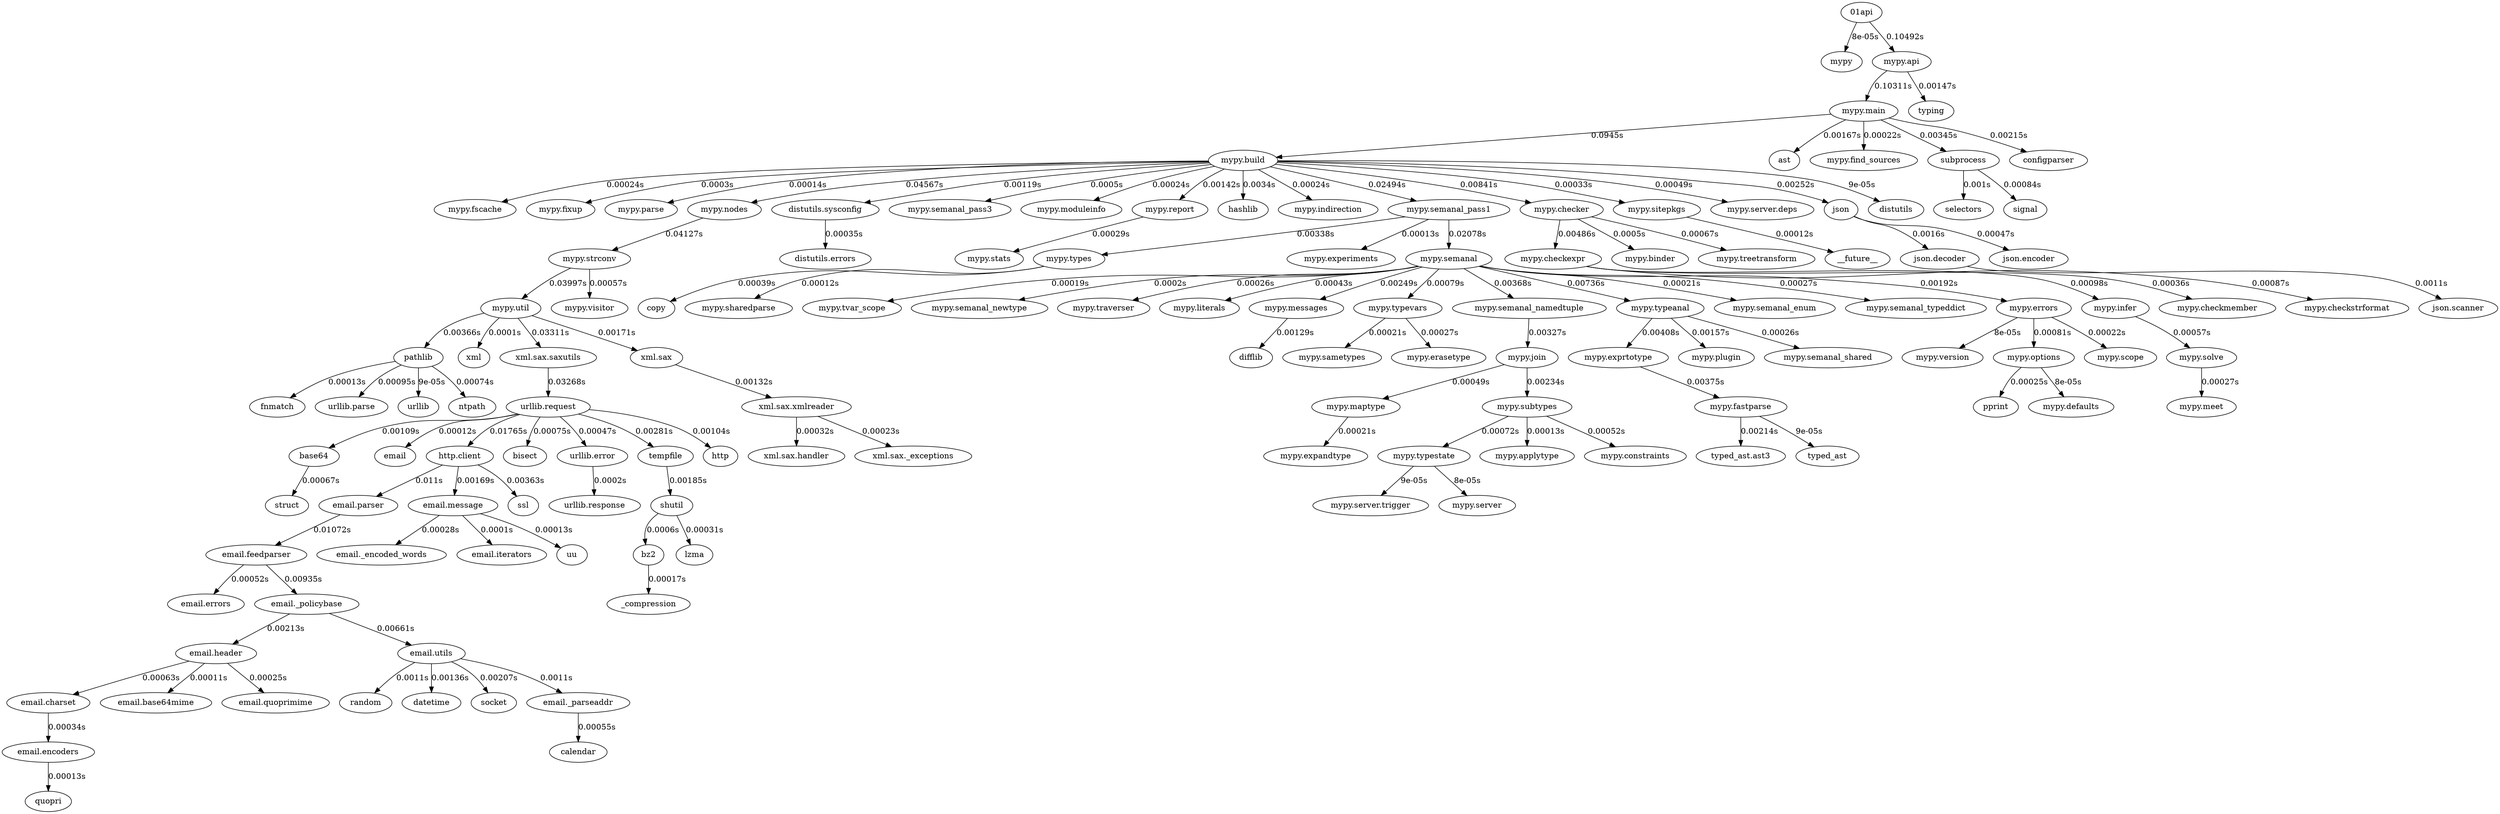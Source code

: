 digraph g {
    g0 [label="01api"]
    g1 [label="mypy"]
    g2 [label="mypy.api"]
    g3 [label="mypy.main"]
    g4 [label="typing"]
    g5 [label="mypy.build"]
    g6 [label="ast"]
    g7 [label="mypy.find_sources"]
    g8 [label="subprocess"]
    g9 [label="configparser"]
    g10 [label="selectors"]
    g11 [label="signal"]
    g12 [label="mypy.fscache"]
    g13 [label="mypy.fixup"]
    g14 [label="mypy.parse"]
    g15 [label="mypy.nodes"]
    g16 [label="distutils.sysconfig"]
    g17 [label="mypy.semanal_pass3"]
    g18 [label="mypy.moduleinfo"]
    g19 [label="mypy.report"]
    g20 [label="hashlib"]
    g21 [label="mypy.indirection"]
    g22 [label="mypy.semanal_pass1"]
    g23 [label="mypy.checker"]
    g24 [label="mypy.sitepkgs"]
    g25 [label="mypy.server.deps"]
    g26 [label="json"]
    g27 [label="distutils"]
    g28 [label="distutils.errors"]
    g29 [label="json.decoder"]
    g30 [label="json.scanner"]
    g31 [label="json.encoder"]
    g32 [label="__future__"]
    g33 [label="pathlib"]
    g34 [label="fnmatch"]
    g35 [label="urllib.parse"]
    g36 [label="urllib"]
    g37 [label="ntpath"]
    g38 [label="mypy.util"]
    g39 [label="xml"]
    g40 [label="xml.sax.saxutils"]
    g41 [label="xml.sax"]
    g42 [label="xml.sax.xmlreader"]
    g43 [label="xml.sax.handler"]
    g44 [label="xml.sax._exceptions"]
    g45 [label="base64"]
    g46 [label="struct"]
    g47 [label="urllib.request"]
    g48 [label="email"]
    g49 [label="http.client"]
    g50 [label="bisect"]
    g51 [label="urllib.error"]
    g52 [label="tempfile"]
    g53 [label="http"]
    g54 [label="email.feedparser"]
    g55 [label="email.errors"]
    g56 [label="email._policybase"]
    g57 [label="email.header"]
    g58 [label="email.charset"]
    g59 [label="email.base64mime"]
    g60 [label="email.quoprimime"]
    g61 [label="email.encoders"]
    g62 [label="quopri"]
    g63 [label="email.utils"]
    g64 [label="random"]
    g65 [label="datetime"]
    g66 [label="socket"]
    g67 [label="email._parseaddr"]
    g68 [label="calendar"]
    g69 [label="email.parser"]
    g70 [label="email.message"]
    g71 [label="ssl"]
    g72 [label="email._encoded_words"]
    g73 [label="email.iterators"]
    g74 [label="uu"]
    g75 [label="bz2"]
    g76 [label="_compression"]
    g77 [label="shutil"]
    g78 [label="lzma"]
    g79 [label="urllib.response"]
    g80 [label="mypy.strconv"]
    g81 [label="mypy.visitor"]
    g82 [label="mypy.types"]
    g83 [label="mypy.experiments"]
    g84 [label="mypy.semanal"]
    g85 [label="copy"]
    g86 [label="mypy.sharedparse"]
    g87 [label="mypy.tvar_scope"]
    g88 [label="mypy.semanal_newtype"]
    g89 [label="mypy.traverser"]
    g90 [label="mypy.literals"]
    g91 [label="mypy.messages"]
    g92 [label="mypy.typevars"]
    g93 [label="mypy.semanal_namedtuple"]
    g94 [label="mypy.typeanal"]
    g95 [label="mypy.semanal_enum"]
    g96 [label="mypy.semanal_typeddict"]
    g97 [label="mypy.errors"]
    g98 [label="mypy.sametypes"]
    g99 [label="mypy.erasetype"]
    g100 [label="mypy.version"]
    g101 [label="mypy.options"]
    g102 [label="mypy.scope"]
    g103 [label="pprint"]
    g104 [label="mypy.defaults"]
    g105 [label="difflib"]
    g106 [label="mypy.fastparse"]
    g107 [label="typed_ast.ast3"]
    g108 [label="typed_ast"]
    g109 [label="mypy.exprtotype"]
    g110 [label="mypy.plugin"]
    g111 [label="mypy.semanal_shared"]
    g112 [label="mypy.maptype"]
    g113 [label="mypy.expandtype"]
    g114 [label="mypy.join"]
    g115 [label="mypy.subtypes"]
    g116 [label="mypy.typestate"]
    g117 [label="mypy.applytype"]
    g118 [label="mypy.constraints"]
    g119 [label="mypy.server.trigger"]
    g120 [label="mypy.server"]
    g121 [label="mypy.solve"]
    g122 [label="mypy.meet"]
    g123 [label="mypy.infer"]
    g124 [label="mypy.checkexpr"]
    g125 [label="mypy.checkmember"]
    g126 [label="mypy.checkstrformat"]
    g127 [label="mypy.binder"]
    g128 [label="mypy.treetransform"]
    g129 [label="mypy.stats"]
    g0 -> g1 [label="8e-05s"]
    g0 -> g2 [label="0.10492s"]
    g2 -> g3 [label="0.10311s"]
    g2 -> g4 [label="0.00147s"]
    g3 -> g5 [label="0.0945s"]
    g3 -> g6 [label="0.00167s"]
    g3 -> g7 [label="0.00022s"]
    g3 -> g8 [label="0.00345s"]
    g3 -> g9 [label="0.00215s"]
    g8 -> g10 [label="0.001s"]
    g8 -> g11 [label="0.00084s"]
    g5 -> g12 [label="0.00024s"]
    g5 -> g13 [label="0.0003s"]
    g5 -> g14 [label="0.00014s"]
    g5 -> g15 [label="0.04567s"]
    g5 -> g16 [label="0.00119s"]
    g5 -> g17 [label="0.0005s"]
    g5 -> g18 [label="0.00024s"]
    g5 -> g19 [label="0.00142s"]
    g5 -> g20 [label="0.0034s"]
    g5 -> g21 [label="0.00024s"]
    g5 -> g22 [label="0.02494s"]
    g5 -> g23 [label="0.00841s"]
    g5 -> g24 [label="0.00033s"]
    g5 -> g25 [label="0.00049s"]
    g5 -> g26 [label="0.00252s"]
    g5 -> g27 [label="9e-05s"]
    g16 -> g28 [label="0.00035s"]
    g29 -> g30 [label="0.0011s"]
    g26 -> g31 [label="0.00047s"]
    g26 -> g29 [label="0.0016s"]
    g24 -> g32 [label="0.00012s"]
    g33 -> g34 [label="0.00013s"]
    g33 -> g35 [label="0.00095s"]
    g33 -> g36 [label="9e-05s"]
    g33 -> g37 [label="0.00074s"]
    g38 -> g39 [label="0.0001s"]
    g38 -> g33 [label="0.00366s"]
    g38 -> g40 [label="0.03311s"]
    g38 -> g41 [label="0.00171s"]
    g42 -> g43 [label="0.00032s"]
    g42 -> g44 [label="0.00023s"]
    g41 -> g42 [label="0.00132s"]
    g45 -> g46 [label="0.00067s"]
    g47 -> g45 [label="0.00109s"]
    g47 -> g48 [label="0.00012s"]
    g47 -> g49 [label="0.01765s"]
    g47 -> g50 [label="0.00075s"]
    g47 -> g51 [label="0.00047s"]
    g47 -> g52 [label="0.00281s"]
    g47 -> g53 [label="0.00104s"]
    g54 -> g55 [label="0.00052s"]
    g54 -> g56 [label="0.00935s"]
    g57 -> g58 [label="0.00063s"]
    g57 -> g59 [label="0.00011s"]
    g57 -> g60 [label="0.00025s"]
    g61 -> g62 [label="0.00013s"]
    g58 -> g61 [label="0.00034s"]
    g56 -> g63 [label="0.00661s"]
    g56 -> g57 [label="0.00213s"]
    g63 -> g64 [label="0.0011s"]
    g63 -> g65 [label="0.00136s"]
    g63 -> g66 [label="0.00207s"]
    g63 -> g67 [label="0.0011s"]
    g67 -> g68 [label="0.00055s"]
    g69 -> g54 [label="0.01072s"]
    g49 -> g69 [label="0.011s"]
    g49 -> g70 [label="0.00169s"]
    g49 -> g71 [label="0.00363s"]
    g70 -> g72 [label="0.00028s"]
    g70 -> g73 [label="0.0001s"]
    g70 -> g74 [label="0.00013s"]
    g75 -> g76 [label="0.00017s"]
    g77 -> g78 [label="0.00031s"]
    g77 -> g75 [label="0.0006s"]
    g52 -> g77 [label="0.00185s"]
    g51 -> g79 [label="0.0002s"]
    g40 -> g47 [label="0.03268s"]
    g80 -> g38 [label="0.03997s"]
    g80 -> g81 [label="0.00057s"]
    g15 -> g80 [label="0.04127s"]
    g22 -> g82 [label="0.00338s"]
    g22 -> g83 [label="0.00013s"]
    g22 -> g84 [label="0.02078s"]
    g82 -> g85 [label="0.00039s"]
    g82 -> g86 [label="0.00012s"]
    g84 -> g87 [label="0.00019s"]
    g84 -> g88 [label="0.0002s"]
    g84 -> g89 [label="0.00026s"]
    g84 -> g90 [label="0.00043s"]
    g84 -> g91 [label="0.00249s"]
    g84 -> g92 [label="0.00079s"]
    g84 -> g93 [label="0.00368s"]
    g84 -> g94 [label="0.00736s"]
    g84 -> g95 [label="0.00021s"]
    g84 -> g96 [label="0.00027s"]
    g84 -> g97 [label="0.00192s"]
    g92 -> g98 [label="0.00021s"]
    g92 -> g99 [label="0.00027s"]
    g97 -> g100 [label="8e-05s"]
    g97 -> g101 [label="0.00081s"]
    g97 -> g102 [label="0.00022s"]
    g101 -> g103 [label="0.00025s"]
    g101 -> g104 [label="8e-05s"]
    g91 -> g105 [label="0.00129s"]
    g106 -> g107 [label="0.00214s"]
    g106 -> g108 [label="9e-05s"]
    g109 -> g106 [label="0.00375s"]
    g94 -> g110 [label="0.00157s"]
    g94 -> g111 [label="0.00026s"]
    g94 -> g109 [label="0.00408s"]
    g112 -> g113 [label="0.00021s"]
    g114 -> g115 [label="0.00234s"]
    g114 -> g112 [label="0.00049s"]
    g115 -> g116 [label="0.00072s"]
    g115 -> g117 [label="0.00013s"]
    g115 -> g118 [label="0.00052s"]
    g116 -> g119 [label="9e-05s"]
    g116 -> g120 [label="8e-05s"]
    g93 -> g114 [label="0.00327s"]
    g121 -> g122 [label="0.00027s"]
    g123 -> g121 [label="0.00057s"]
    g124 -> g123 [label="0.00098s"]
    g124 -> g125 [label="0.00036s"]
    g124 -> g126 [label="0.00087s"]
    g23 -> g127 [label="0.0005s"]
    g23 -> g128 [label="0.00067s"]
    g23 -> g124 [label="0.00486s"]
    g19 -> g129 [label="0.00029s"]
}
// load $HOME/venv/web/lib/python3.7/site-packages/mypy/api.py ... 0.10491609573364258s
// load $HOME/venv/web/lib/python3.7/site-packages/mypy/main.py ... 0.10310697555541992s
// load $HOME/venv/web/lib/python3.7/site-packages/mypy/build.py ... 0.09450316429138184s
// load $HOME/venv/web/lib/python3.7/site-packages/mypy/nodes.py ... 0.04566597938537598s
// load $HOME/venv/web/lib/python3.7/site-packages/mypy/strconv.py ... 0.04126787185668945s
// load $HOME/venv/web/lib/python3.7/site-packages/mypy/util.py ... 0.03997397422790527s
// load /opt/local/Library/Frameworks/Python.framework/Versions/3.7/lib/python3.7/xml/sax/saxutils.py ... 0.03310704231262207s
// load /opt/local/Library/Frameworks/Python.framework/Versions/3.7/lib/python3.7/urllib/request.py ... 0.03267502784729004s
// load $HOME/venv/web/lib/python3.7/site-packages/mypy/semanal_pass1.py ... 0.024935007095336914s
// load $HOME/venv/web/lib/python3.7/site-packages/mypy/semanal.py ... 0.020775794982910156s
// load /opt/local/Library/Frameworks/Python.framework/Versions/3.7/lib/python3.7/http/client.py ... 0.017647981643676758s
// load /opt/local/Library/Frameworks/Python.framework/Versions/3.7/lib/python3.7/email/parser.py ... 0.010995149612426758s
// load /opt/local/Library/Frameworks/Python.framework/Versions/3.7/lib/python3.7/email/feedparser.py ... 0.010716915130615234s
// load /opt/local/Library/Frameworks/Python.framework/Versions/3.7/lib/python3.7/email/_policybase.py ... 0.00934910774230957s
// load $HOME/venv/web/lib/python3.7/site-packages/mypy/checker.py ... 0.008409976959228516s
// load $HOME/venv/web/lib/python3.7/site-packages/mypy/typeanal.py ... 0.007359981536865234s
// load /opt/local/Library/Frameworks/Python.framework/Versions/3.7/lib/python3.7/email/utils.py ... 0.0066051483154296875s
// load $HOME/venv/web/lib/python3.7/site-packages/mypy/checkexpr.py ... 0.0048639774322509766s
// load $HOME/venv/web/lib/python3.7/site-packages/mypy/exprtotype.py ... 0.004076957702636719s
// load $HOME/venv/web/lib/python3.7/site-packages/mypy/fastparse.py ... 0.003751993179321289s
// load $HOME/venv/web/lib/python3.7/site-packages/mypy/semanal_namedtuple.py ... 0.0036840438842773438s
// load /opt/local/Library/Frameworks/Python.framework/Versions/3.7/lib/python3.7/pathlib.py ... 0.0036640167236328125s
// load /opt/local/Library/Frameworks/Python.framework/Versions/3.7/lib/python3.7/ssl.py ... 0.0036270618438720703s
// load /opt/local/Library/Frameworks/Python.framework/Versions/3.7/lib/python3.7/subprocess.py ... 0.003454923629760742s
// load /opt/local/Library/Frameworks/Python.framework/Versions/3.7/lib/python3.7/hashlib.py ... 0.003400087356567383s
// load $HOME/venv/web/lib/python3.7/site-packages/mypy/types.py ... 0.003379344940185547s
// load $HOME/venv/web/lib/python3.7/site-packages/mypy/join.py ... 0.0032651424407958984s
// load /opt/local/Library/Frameworks/Python.framework/Versions/3.7/lib/python3.7/tempfile.py ... 0.002810239791870117s
// load /opt/local/Library/Frameworks/Python.framework/Versions/3.7/lib/python3.7/json/__init__.py ... 0.0025169849395751953s
// load $HOME/venv/web/lib/python3.7/site-packages/mypy/messages.py ... 0.0024869441986083984s
// load $HOME/venv/web/lib/python3.7/site-packages/mypy/subtypes.py ... 0.002341032028198242s
// load /opt/local/Library/Frameworks/Python.framework/Versions/3.7/lib/python3.7/configparser.py ... 0.0021538734436035156s
// load $HOME/venv/web/lib/python3.7/site-packages/typed_ast/ast3.py ... 0.0021440982818603516s
// load /opt/local/Library/Frameworks/Python.framework/Versions/3.7/lib/python3.7/email/header.py ... 0.0021262168884277344s
// load /opt/local/Library/Frameworks/Python.framework/Versions/3.7/lib/python3.7/socket.py ... 0.0020742416381835938s
// load $HOME/venv/web/lib/python3.7/site-packages/mypy/errors.py ... 0.0019218921661376953s
// load /opt/local/Library/Frameworks/Python.framework/Versions/3.7/lib/python3.7/shutil.py ... 0.001850128173828125s
// load /opt/local/Library/Frameworks/Python.framework/Versions/3.7/lib/python3.7/xml/sax/__init__.py ... 0.0017061233520507812s
// load /opt/local/Library/Frameworks/Python.framework/Versions/3.7/lib/python3.7/email/message.py ... 0.0016908645629882812s
// load /opt/local/Library/Frameworks/Python.framework/Versions/3.7/lib/python3.7/ast.py ... 0.0016722679138183594s
// load /opt/local/Library/Frameworks/Python.framework/Versions/3.7/lib/python3.7/json/decoder.py ... 0.0015969276428222656s
// load $HOME/venv/web/lib/python3.7/site-packages/mypy/plugin.py ... 0.0015659332275390625s
// load /opt/local/Library/Frameworks/Python.framework/Versions/3.7/lib/python3.7/typing.py ... 0.001470327377319336s
// load $HOME/venv/web/lib/python3.7/site-packages/mypy/report.py ... 0.0014162063598632812s
// load /opt/local/Library/Frameworks/Python.framework/Versions/3.7/lib/python3.7/datetime.py ... 0.001363992691040039s
// load /opt/local/Library/Frameworks/Python.framework/Versions/3.7/lib/python3.7/xml/sax/xmlreader.py ... 0.001318216323852539s
// load /opt/local/Library/Frameworks/Python.framework/Versions/3.7/lib/python3.7/difflib.py ... 0.0012869834899902344s
// load /opt/local/Library/Frameworks/Python.framework/Versions/3.7/lib/python3.7/distutils/sysconfig.py ... 0.001191854476928711s
// load /opt/local/Library/Frameworks/Python.framework/Versions/3.7/lib/python3.7/random.py ... 0.0010981559753417969s
// load /opt/local/Library/Frameworks/Python.framework/Versions/3.7/lib/python3.7/json/scanner.py ... 0.0010960102081298828s
// load /opt/local/Library/Frameworks/Python.framework/Versions/3.7/lib/python3.7/email/_parseaddr.py ... 0.0010957717895507812s
// load /opt/local/Library/Frameworks/Python.framework/Versions/3.7/lib/python3.7/base64.py ... 0.0010919570922851562s
// load /opt/local/Library/Frameworks/Python.framework/Versions/3.7/lib/python3.7/http/__init__.py ... 0.001035928726196289s
// load /opt/local/Library/Frameworks/Python.framework/Versions/3.7/lib/python3.7/selectors.py ... 0.0010030269622802734s
// load $HOME/venv/web/lib/python3.7/site-packages/mypy/infer.py ... 0.0009849071502685547s
// load /opt/local/Library/Frameworks/Python.framework/Versions/3.7/lib/python3.7/urllib/parse.py ... 0.0009517669677734375s
// load $HOME/venv/web/lib/python3.7/site-packages/mypy/checkstrformat.py ... 0.0008690357208251953s
// load /opt/local/Library/Frameworks/Python.framework/Versions/3.7/lib/python3.7/signal.py ... 0.0008370876312255859s
// load $HOME/venv/web/lib/python3.7/site-packages/mypy/options.py ... 0.0008120536804199219s
// load $HOME/venv/web/lib/python3.7/site-packages/mypy/typevars.py ... 0.0007939338684082031s
// load /opt/local/Library/Frameworks/Python.framework/Versions/3.7/lib/python3.7/bisect.py ... 0.0007512569427490234s
// load /opt/local/Library/Frameworks/Python.framework/Versions/3.7/lib/python3.7/ntpath.py ... 0.0007350444793701172s
// load $HOME/venv/web/lib/python3.7/site-packages/mypy/typestate.py ... 0.0007162094116210938s
// load /opt/local/Library/Frameworks/Python.framework/Versions/3.7/lib/python3.7/struct.py ... 0.0006670951843261719s
// load $HOME/venv/web/lib/python3.7/site-packages/mypy/treetransform.py ... 0.0006668567657470703s
// load /opt/local/Library/Frameworks/Python.framework/Versions/3.7/lib/python3.7/email/charset.py ... 0.0006258487701416016s
// load /opt/local/Library/Frameworks/Python.framework/Versions/3.7/lib/python3.7/bz2.py ... 0.0005998611450195312s
// load $HOME/venv/web/lib/python3.7/site-packages/mypy/visitor.py ... 0.00057220458984375s
// load $HOME/venv/web/lib/python3.7/site-packages/mypy/solve.py ... 0.0005691051483154297s
// load /opt/local/Library/Frameworks/Python.framework/Versions/3.7/lib/python3.7/calendar.py ... 0.0005509853363037109s
// load /opt/local/Library/Frameworks/Python.framework/Versions/3.7/lib/python3.7/email/errors.py ... 0.0005247592926025391s
// load $HOME/venv/web/lib/python3.7/site-packages/mypy/constraints.py ... 0.0005190372467041016s
// load $HOME/venv/web/lib/python3.7/site-packages/mypy/binder.py ... 0.0005040168762207031s
// load $HOME/venv/web/lib/python3.7/site-packages/mypy/semanal_pass3.py ... 0.0005021095275878906s
// load $HOME/venv/web/lib/python3.7/site-packages/mypy/maptype.py ... 0.0004930496215820312s
// load $HOME/venv/web/lib/python3.7/site-packages/mypy/server/deps.py ... 0.0004901885986328125s
// load /opt/local/Library/Frameworks/Python.framework/Versions/3.7/lib/python3.7/urllib/error.py ... 0.0004711151123046875s
// load /opt/local/Library/Frameworks/Python.framework/Versions/3.7/lib/python3.7/json/encoder.py ... 0.0004668235778808594s
// load $HOME/venv/web/lib/python3.7/site-packages/mypy/literals.py ... 0.0004329681396484375s
// load /opt/local/Library/Frameworks/Python.framework/Versions/3.7/lib/python3.7/copy.py ... 0.00038933753967285156s
// load $HOME/venv/web/lib/python3.7/site-packages/mypy/checkmember.py ... 0.0003609657287597656s
// load /opt/local/Library/Frameworks/Python.framework/Versions/3.7/lib/python3.7/distutils/errors.py ... 0.00034999847412109375s
// load /opt/local/Library/Frameworks/Python.framework/Versions/3.7/lib/python3.7/email/encoders.py ... 0.00034499168395996094s
// load $HOME/venv/web/lib/python3.7/site-packages/mypy/sitepkgs.py ... 0.0003349781036376953s
// load /opt/local/Library/Frameworks/Python.framework/Versions/3.7/lib/python3.7/xml/sax/handler.py ... 0.0003230571746826172s
// load /opt/local/Library/Frameworks/Python.framework/Versions/3.7/lib/python3.7/lzma.py ... 0.0003120899200439453s
// load $HOME/venv/web/lib/python3.7/site-packages/mypy/fixup.py ... 0.0002999305725097656s
// load $HOME/venv/web/lib/python3.7/site-packages/mypy/stats.py ... 0.0002942085266113281s
// load /opt/local/Library/Frameworks/Python.framework/Versions/3.7/lib/python3.7/email/_encoded_words.py ... 0.00028395652770996094s
// load $HOME/venv/web/lib/python3.7/site-packages/mypy/semanal_typeddict.py ... 0.0002739429473876953s
// load $HOME/venv/web/lib/python3.7/site-packages/mypy/erasetype.py ... 0.00026679039001464844s
// load $HOME/venv/web/lib/python3.7/site-packages/mypy/meet.py ... 0.00026607513427734375s
// load $HOME/venv/web/lib/python3.7/site-packages/mypy/traverser.py ... 0.00026416778564453125s
// load $HOME/venv/web/lib/python3.7/site-packages/mypy/semanal_shared.py ... 0.0002620220184326172s
// load /opt/local/Library/Frameworks/Python.framework/Versions/3.7/lib/python3.7/pprint.py ... 0.0002529621124267578s
// load /opt/local/Library/Frameworks/Python.framework/Versions/3.7/lib/python3.7/email/quoprimime.py ... 0.00025010108947753906s
// load $HOME/venv/web/lib/python3.7/site-packages/mypy/moduleinfo.py ... 0.000244140625s
// load $HOME/venv/web/lib/python3.7/site-packages/mypy/fscache.py ... 0.0002422332763671875s
// load $HOME/venv/web/lib/python3.7/site-packages/mypy/indirection.py ... 0.00023508071899414062s
// load /opt/local/Library/Frameworks/Python.framework/Versions/3.7/lib/python3.7/xml/sax/_exceptions.py ... 0.0002288818359375s
// load $HOME/venv/web/lib/python3.7/site-packages/mypy/find_sources.py ... 0.00021886825561523438s
// load $HOME/venv/web/lib/python3.7/site-packages/mypy/scope.py ... 0.0002181529998779297s
// load $HOME/venv/web/lib/python3.7/site-packages/mypy/expandtype.py ... 0.00021195411682128906s
// load $HOME/venv/web/lib/python3.7/site-packages/mypy/sametypes.py ... 0.0002067089080810547s
// load $HOME/venv/web/lib/python3.7/site-packages/mypy/semanal_enum.py ... 0.00020623207092285156s
// load $HOME/venv/web/lib/python3.7/site-packages/mypy/semanal_newtype.py ... 0.00020194053649902344s
// load /opt/local/Library/Frameworks/Python.framework/Versions/3.7/lib/python3.7/urllib/response.py ... 0.00019884109497070312s
// load $HOME/venv/web/lib/python3.7/site-packages/mypy/tvar_scope.py ... 0.0001938343048095703s
// load /opt/local/Library/Frameworks/Python.framework/Versions/3.7/lib/python3.7/_compression.py ... 0.00017380714416503906s
// load $HOME/venv/web/lib/python3.7/site-packages/mypy/parse.py ... 0.0001430511474609375s
// load $HOME/venv/web/lib/python3.7/site-packages/mypy/experiments.py ... 0.00013208389282226562s
// load /opt/local/Library/Frameworks/Python.framework/Versions/3.7/lib/python3.7/uu.py ... 0.00013113021850585938s
// load $HOME/venv/web/lib/python3.7/site-packages/mypy/applytype.py ... 0.0001289844512939453s
// load /opt/local/Library/Frameworks/Python.framework/Versions/3.7/lib/python3.7/fnmatch.py ... 0.00012803077697753906s
// load /opt/local/Library/Frameworks/Python.framework/Versions/3.7/lib/python3.7/quopri.py ... 0.000125885009765625s
// load /opt/local/Library/Frameworks/Python.framework/Versions/3.7/lib/python3.7/email/__init__.py ... 0.00012421607971191406s
// load /opt/local/Library/Frameworks/Python.framework/Versions/3.7/lib/python3.7/__future__.py ... 0.0001220703125s
// load $HOME/venv/web/lib/python3.7/site-packages/mypy/sharedparse.py ... 0.00012111663818359375s
// load /opt/local/Library/Frameworks/Python.framework/Versions/3.7/lib/python3.7/email/base64mime.py ... 0.00010991096496582031s
// load /opt/local/Library/Frameworks/Python.framework/Versions/3.7/lib/python3.7/xml/__init__.py ... 0.0001049041748046875s
// load /opt/local/Library/Frameworks/Python.framework/Versions/3.7/lib/python3.7/email/iterators.py ... 9.894371032714844e-05s
// load /opt/local/Library/Frameworks/Python.framework/Versions/3.7/lib/python3.7/lib-dynload/_json.cpython-37m-darwin.so ... 8.797645568847656e-05s
// load /opt/local/Library/Frameworks/Python.framework/Versions/3.7/lib/python3.7/distutils/__init__.py ... 8.797645568847656e-05s
// load $HOME/venv/web/lib/python3.7/site-packages/mypy/server/trigger.py ... 8.702278137207031e-05s
// load /opt/local/Library/Frameworks/Python.framework/Versions/3.7/lib/python3.7/urllib/__init__.py ... 8.511543273925781e-05s
// load $HOME/venv/web/lib/python3.7/site-packages/typed_ast/__init__.py ... 8.511543273925781e-05s
// load $HOME/venv/web/lib/python3.7/site-packages/mypy/defaults.py ... 8.177757263183594e-05s
// load $HOME/venv/web/lib/python3.7/site-packages/mypy/server/__init__.py ... 8.0108642578125e-05s
// load $HOME/venv/web/lib/python3.7/site-packages/mypy/__init__.py ... 7.82012939453125e-05s
// load $HOME/venv/web/lib/python3.7/site-packages/mypy/version.py ... 7.605552673339844e-05s
// load /opt/local/Library/Frameworks/Python.framework/Versions/3.7/lib/python3.7/lib-dynload/_scproxy.cpython-37m-darwin.so ... 9.775161743164062e-06s
// load /opt/local/Library/Frameworks/Python.framework/Versions/3.7/lib/python3.7/lib-dynload/_struct.cpython-37m-darwin.so ... 5.9604644775390625e-06s
// load /opt/local/Library/Frameworks/Python.framework/Versions/3.7/lib/python3.7/lib-dynload/_posixsubprocess.cpython-37m-darwin.so ... 5.9604644775390625e-06s
// load /opt/local/Library/Frameworks/Python.framework/Versions/3.7/lib/python3.7/lib-dynload/_bisect.cpython-37m-darwin.so ... 5.9604644775390625e-06s
// load /opt/local/Library/Frameworks/Python.framework/Versions/3.7/lib/python3.7/lib-dynload/math.cpython-37m-darwin.so ... 5.0067901611328125e-06s
// load /opt/local/Library/Frameworks/Python.framework/Versions/3.7/lib/python3.7/lib-dynload/_random.cpython-37m-darwin.so ... 5.0067901611328125e-06s
// load /opt/local/Library/Frameworks/Python.framework/Versions/3.7/lib/python3.7/lib-dynload/_hashlib.cpython-37m-darwin.so ... 5.0067901611328125e-06s
// load $HOME/venv/web/lib/python3.7/site-packages/_ast3.cpython-37m-darwin.so ... 4.76837158203125e-06s
// load /opt/local/Library/Frameworks/Python.framework/Versions/3.7/lib/python3.7/lib-dynload/binascii.cpython-37m-darwin.so ... 4.0531158447265625e-06s
// load /opt/local/Library/Frameworks/Python.framework/Versions/3.7/lib/python3.7/lib-dynload/_socket.cpython-37m-darwin.so ... 4.0531158447265625e-06s
// load /opt/local/Library/Frameworks/Python.framework/Versions/3.7/lib/python3.7/lib-dynload/zlib.cpython-37m-darwin.so ... 3.814697265625e-06s
// load /opt/local/Library/Frameworks/Python.framework/Versions/3.7/lib/python3.7/lib-dynload/select.cpython-37m-darwin.so ... 3.814697265625e-06s
// load /opt/local/Library/Frameworks/Python.framework/Versions/3.7/lib/python3.7/lib-dynload/_ssl.cpython-37m-darwin.so ... 3.814697265625e-06s
// load /opt/local/Library/Frameworks/Python.framework/Versions/3.7/lib/python3.7/lib-dynload/_datetime.cpython-37m-darwin.so ... 3.814697265625e-06s
// load /opt/local/Library/Frameworks/Python.framework/Versions/3.7/lib/python3.7/lib-dynload/_bz2.cpython-37m-darwin.so ... 3.814697265625e-06s
// load /opt/local/Library/Frameworks/Python.framework/Versions/3.7/lib/python3.7/lib-dynload/_blake2.cpython-37m-darwin.so ... 3.0994415283203125e-06s
// load /opt/local/Library/Frameworks/Python.framework/Versions/3.7/lib/python3.7/lib-dynload/grp.cpython-37m-darwin.so ... 2.86102294921875e-06s
// load /opt/local/Library/Frameworks/Python.framework/Versions/3.7/lib/python3.7/lib-dynload/_sha3.cpython-37m-darwin.so ... 2.86102294921875e-06s
// load /opt/local/Library/Frameworks/Python.framework/Versions/3.7/lib/python3.7/lib-dynload/_lzma.cpython-37m-darwin.so ... 2.86102294921875e-06s
